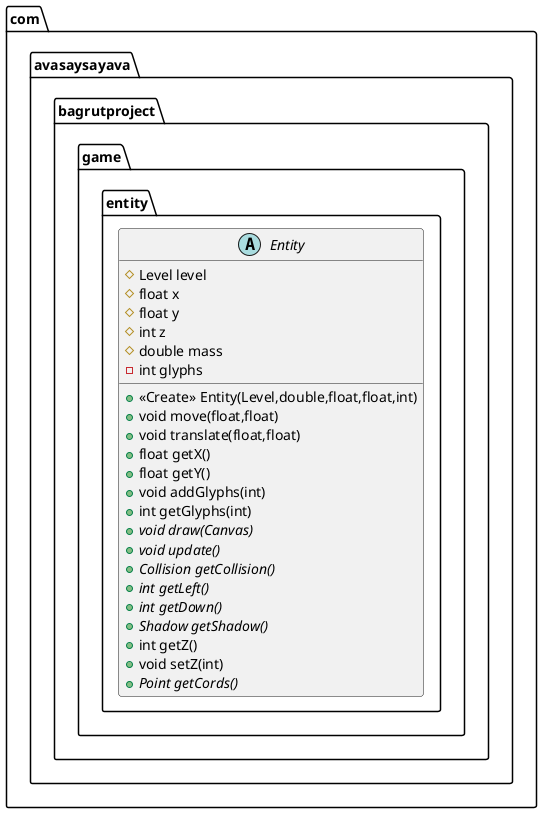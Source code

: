 @startuml
abstract class com.avasaysayava.bagrutproject.game.entity.Entity {
# Level level
# float x
# float y
# int z
# double mass
- int glyphs
+ <<Create>> Entity(Level,double,float,float,int)
+ void move(float,float)
+ void translate(float,float)
+ float getX()
+ float getY()
+ void addGlyphs(int)
+ int getGlyphs(int)
+ {abstract}void draw(Canvas)
+ {abstract}void update()
+ {abstract}Collision getCollision()
+ {abstract}int getLeft()
+ {abstract}int getDown()
+ {abstract}Shadow getShadow()
+ int getZ()
+ void setZ(int)
+ {abstract}Point getCords()
}


@enduml
